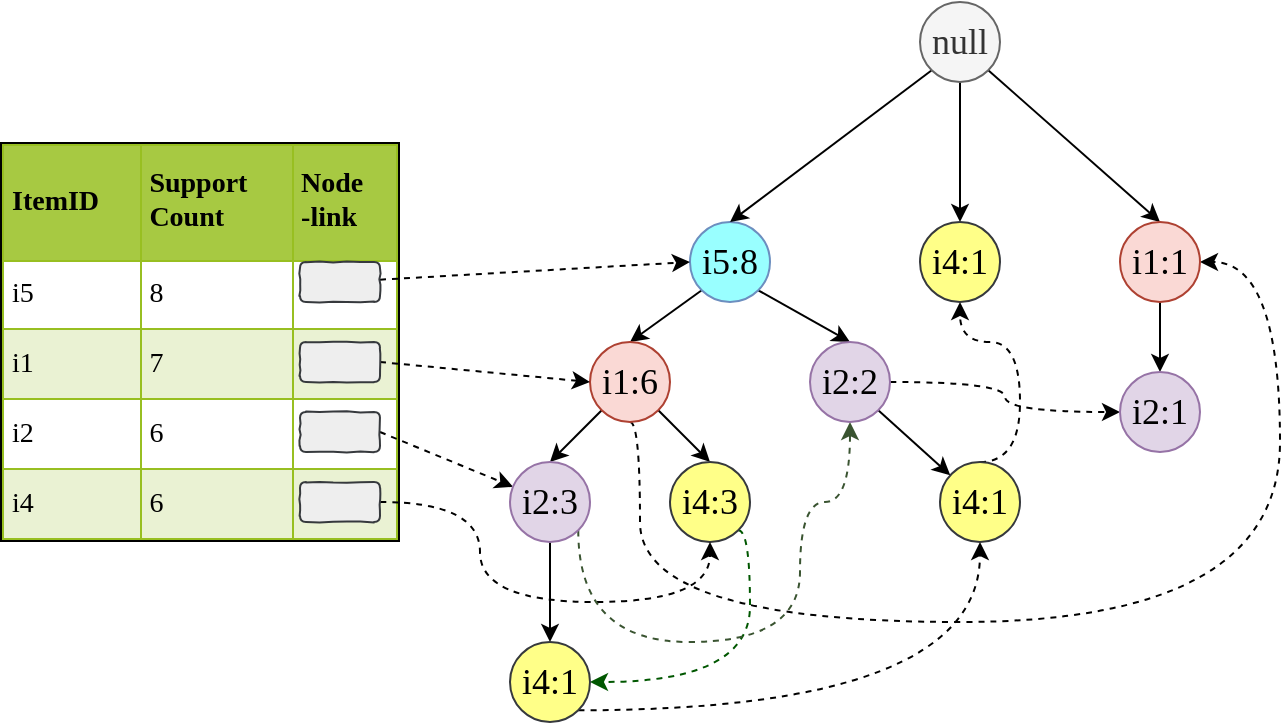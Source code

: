 <mxfile version="10.7.1" type="device"><diagram id="cQt5-DaMh6fNWyJu6eq7" name="Page-1"><mxGraphModel dx="754" dy="435" grid="1" gridSize="10" guides="1" tooltips="1" connect="1" arrows="1" fold="1" page="1" pageScale="1" pageWidth="827" pageHeight="1169" background="#ffffff" math="0" shadow="0"><root><mxCell id="0"/><mxCell id="1" parent="0"/><mxCell id="q63nIXpK3n6Og9AXPbf9-4" value="" style="rounded=0;orthogonalLoop=1;jettySize=auto;html=1;fontFamily=Times New Roman;shadow=0;exitX=0;exitY=1;exitDx=0;exitDy=0;entryX=0.5;entryY=0;entryDx=0;entryDy=0;" parent="1" source="q63nIXpK3n6Og9AXPbf9-1" target="q63nIXpK3n6Og9AXPbf9-3" edge="1"><mxGeometry relative="1" as="geometry"><mxPoint x="395" y="160" as="sourcePoint"/></mxGeometry></mxCell><mxCell id="q63nIXpK3n6Og9AXPbf9-47" style="edgeStyle=none;rounded=0;orthogonalLoop=1;jettySize=auto;html=0;exitX=1;exitY=1;exitDx=0;exitDy=0;entryX=0.5;entryY=0;entryDx=0;entryDy=0;shadow=0;labelBackgroundColor=#FFF2CC;fontFamily=Times New Roman;fontSize=14;fontColor=#000000;" parent="1" source="q63nIXpK3n6Og9AXPbf9-1" target="q63nIXpK3n6Og9AXPbf9-46" edge="1"><mxGeometry relative="1" as="geometry"/></mxCell><mxCell id="q63nIXpK3n6Og9AXPbf9-1" value="&lt;font style=&quot;font-size: 18px&quot;&gt;i5:8&lt;/font&gt;" style="ellipse;whiteSpace=wrap;html=1;aspect=fixed;fillColor=#99FFFF;strokeColor=#6c8ebf;fontFamily=Times New Roman;shadow=0;" parent="1" vertex="1"><mxGeometry x="425" y="120" width="40" height="40" as="geometry"/></mxCell><mxCell id="q63nIXpK3n6Og9AXPbf9-6" style="rounded=0;orthogonalLoop=1;jettySize=auto;html=1;exitX=1;exitY=1;exitDx=0;exitDy=0;entryX=0.5;entryY=0;entryDx=0;entryDy=0;fontFamily=Times New Roman;shadow=0;" parent="1" source="q63nIXpK3n6Og9AXPbf9-3" target="q63nIXpK3n6Og9AXPbf9-5" edge="1"><mxGeometry relative="1" as="geometry"/></mxCell><mxCell id="q63nIXpK3n6Og9AXPbf9-36" style="rounded=0;orthogonalLoop=1;jettySize=auto;html=0;exitX=0;exitY=1;exitDx=0;exitDy=0;entryX=0.5;entryY=0;entryDx=0;entryDy=0;labelBackgroundColor=#FFF2CC;fontFamily=Times New Roman;fontSize=14;fontColor=#000000;shadow=0;" parent="1" source="q63nIXpK3n6Og9AXPbf9-3" target="q63nIXpK3n6Og9AXPbf9-30" edge="1"><mxGeometry relative="1" as="geometry"/></mxCell><mxCell id="ldUY-GPdiplbzygdizm5-1" style="edgeStyle=orthogonalEdgeStyle;rounded=0;orthogonalLoop=1;jettySize=auto;html=1;exitX=0.5;exitY=1;exitDx=0;exitDy=0;entryX=1;entryY=0.5;entryDx=0;entryDy=0;dashed=1;curved=1;" edge="1" parent="1" source="q63nIXpK3n6Og9AXPbf9-3" target="q63nIXpK3n6Og9AXPbf9-58"><mxGeometry relative="1" as="geometry"><Array as="points"><mxPoint x="400" y="220"/><mxPoint x="400" y="320"/><mxPoint x="720" y="320"/><mxPoint x="720" y="140"/></Array></mxGeometry></mxCell><mxCell id="q63nIXpK3n6Og9AXPbf9-3" value="&lt;font style=&quot;font-size: 18px&quot;&gt;i1:6&lt;/font&gt;" style="ellipse;whiteSpace=wrap;html=1;aspect=fixed;fillColor=#fad9d5;strokeColor=#ae4132;fontFamily=Times New Roman;shadow=0;" parent="1" vertex="1"><mxGeometry x="375" y="180" width="40" height="40" as="geometry"/></mxCell><mxCell id="q63nIXpK3n6Og9AXPbf9-9" style="rounded=0;orthogonalLoop=1;jettySize=auto;html=1;exitX=0;exitY=1;exitDx=0;exitDy=0;entryX=0.5;entryY=0;entryDx=0;entryDy=0;fontFamily=Times New Roman;shadow=0;" parent="1" source="q63nIXpK3n6Og9AXPbf9-2" target="q63nIXpK3n6Og9AXPbf9-1" edge="1"><mxGeometry relative="1" as="geometry"/></mxCell><mxCell id="q63nIXpK3n6Og9AXPbf9-54" style="rounded=0;orthogonalLoop=1;jettySize=auto;html=0;exitX=0.5;exitY=1;exitDx=0;exitDy=0;entryX=0.5;entryY=0;entryDx=0;entryDy=0;shadow=0;labelBackgroundColor=#FFF2CC;strokeWidth=1;fontFamily=Times New Roman;fontSize=14;fontColor=#000000;" parent="1" source="q63nIXpK3n6Og9AXPbf9-2" target="q63nIXpK3n6Og9AXPbf9-53" edge="1"><mxGeometry relative="1" as="geometry"/></mxCell><mxCell id="q63nIXpK3n6Og9AXPbf9-59" style="rounded=0;orthogonalLoop=1;jettySize=auto;html=0;exitX=1;exitY=1;exitDx=0;exitDy=0;shadow=0;labelBackgroundColor=#FFF2CC;strokeWidth=1;fontFamily=Times New Roman;fontSize=14;fontColor=#000000;entryX=0.5;entryY=0;entryDx=0;entryDy=0;" parent="1" source="q63nIXpK3n6Og9AXPbf9-2" target="q63nIXpK3n6Og9AXPbf9-58" edge="1"><mxGeometry relative="1" as="geometry"/></mxCell><mxCell id="q63nIXpK3n6Og9AXPbf9-2" value="&lt;span style=&quot;font-size: 18px&quot;&gt;null&lt;/span&gt;" style="ellipse;whiteSpace=wrap;html=1;aspect=fixed;fillColor=#f5f5f5;strokeColor=#666666;fontColor=#333333;fontFamily=Times New Roman;shadow=0;" parent="1" vertex="1"><mxGeometry x="540" y="10" width="40" height="40" as="geometry"/></mxCell><mxCell id="q63nIXpK3n6Og9AXPbf9-42" style="edgeStyle=orthogonalEdgeStyle;rounded=0;orthogonalLoop=1;jettySize=auto;html=0;exitX=1;exitY=1;exitDx=0;exitDy=0;entryX=1;entryY=0.5;entryDx=0;entryDy=0;labelBackgroundColor=#FFF2CC;fontFamily=Times New Roman;fontSize=14;fontColor=#000000;fillColor=#008a00;strokeColor=#005700;dashed=1;curved=1;shadow=0;" parent="1" source="q63nIXpK3n6Og9AXPbf9-5" target="q63nIXpK3n6Og9AXPbf9-38" edge="1"><mxGeometry relative="1" as="geometry"><Array as="points"><mxPoint x="455" y="274"/><mxPoint x="455" y="350"/></Array></mxGeometry></mxCell><mxCell id="q63nIXpK3n6Og9AXPbf9-5" value="&lt;font style=&quot;font-size: 18px&quot;&gt;i4:3&lt;/font&gt;" style="ellipse;whiteSpace=wrap;html=1;aspect=fixed;fillColor=#ffff88;strokeColor=#36393d;fontFamily=Times New Roman;shadow=0;" parent="1" vertex="1"><mxGeometry x="415" y="240" width="40" height="40" as="geometry"/></mxCell><mxCell id="q63nIXpK3n6Og9AXPbf9-11" value="&lt;table border=&quot;1&quot; width=&quot;100%&quot; cellpadding=&quot;4&quot; style=&quot;width: 100%; height: 100%; border-collapse: collapse; font-size: 14px;&quot;&gt;&lt;tbody style=&quot;font-size: 14px;&quot;&gt;&lt;tr style=&quot;background-color: rgb(167, 201, 66); border: 1px solid rgb(152, 191, 33); font-size: 14px;&quot;&gt;&lt;th align=&quot;left&quot; style=&quot;font-size: 14px;&quot;&gt;ItemID&lt;/th&gt;&lt;th align=&quot;left&quot; style=&quot;font-size: 14px;&quot;&gt;Support &lt;br style=&quot;font-size: 14px;&quot;&gt;Count&lt;/th&gt;&lt;th align=&quot;left&quot; style=&quot;font-size: 14px;&quot;&gt;Node&lt;br style=&quot;font-size: 14px;&quot;&gt;-link&lt;/th&gt;&lt;/tr&gt;&lt;tr style=&quot;border: 1px solid rgb(152, 191, 33); font-size: 14px;&quot;&gt;&lt;td style=&quot;font-size: 14px;&quot;&gt;i5&lt;/td&gt;&lt;td style=&quot;font-size: 14px;&quot;&gt;8&lt;/td&gt;&lt;td style=&quot;font-size: 14px;&quot;&gt;&lt;br style=&quot;font-size: 14px;&quot;&gt;&lt;/td&gt;&lt;/tr&gt;&lt;tr style=&quot;background-color: rgb(234, 242, 211); border: 1px solid rgb(152, 191, 33); font-size: 14px;&quot;&gt;&lt;td style=&quot;font-size: 14px;&quot;&gt;i1&lt;/td&gt;&lt;td style=&quot;font-size: 14px;&quot;&gt;7&lt;/td&gt;&lt;td style=&quot;font-size: 14px;&quot;&gt;&lt;/td&gt;&lt;/tr&gt;&lt;tr style=&quot;border: 1px solid rgb(152, 191, 33); font-size: 14px;&quot;&gt;&lt;td style=&quot;font-size: 14px;&quot;&gt;i2&lt;/td&gt;&lt;td style=&quot;font-size: 14px;&quot;&gt;6&lt;/td&gt;&lt;td style=&quot;font-size: 14px;&quot;&gt;&lt;br style=&quot;font-size: 14px;&quot;&gt;&lt;/td&gt;&lt;/tr&gt;&lt;tr style=&quot;background-color: rgb(234, 242, 211); border: 1px solid rgb(152, 191, 33); font-size: 14px;&quot;&gt;&lt;td style=&quot;font-size: 14px;&quot;&gt;i4&lt;/td&gt;&lt;td style=&quot;font-size: 14px;&quot;&gt;6&lt;/td&gt;&lt;td style=&quot;font-size: 14px;&quot;&gt;&lt;br style=&quot;font-size: 14px;&quot;&gt;&lt;/td&gt;&lt;/tr&gt;&lt;/tbody&gt;&lt;/table&gt;" style="text;html=1;overflow=fill;rounded=1;flipV=1;flipH=1;shadow=0;comic=0;glass=1;fontColor=#000000;labelBorderColor=#000000;fontFamily=Lucida Console;fontSize=14;" parent="1" vertex="1"><mxGeometry x="80" y="80" width="200" height="200" as="geometry"/></mxCell><mxCell id="q63nIXpK3n6Og9AXPbf9-12" style="edgeStyle=none;rounded=0;orthogonalLoop=1;jettySize=auto;html=1;exitX=1;exitY=0.5;exitDx=0;exitDy=0;fontColor=#000000;labelBorderColor=#000000;fontFamily=Lucida Console;fontSize=14;shadow=0;" parent="1" source="q63nIXpK3n6Og9AXPbf9-11" target="q63nIXpK3n6Og9AXPbf9-11" edge="1"><mxGeometry relative="1" as="geometry"/></mxCell><mxCell id="q63nIXpK3n6Og9AXPbf9-27" value="" style="edgeStyle=none;rounded=0;orthogonalLoop=1;jettySize=auto;html=0;labelBackgroundColor=#FFF2CC;fontFamily=Times New Roman;fontSize=14;fontColor=#000000;entryX=0;entryY=0.5;entryDx=0;entryDy=0;dashed=1;shadow=0;" parent="1" source="q63nIXpK3n6Og9AXPbf9-22" target="q63nIXpK3n6Og9AXPbf9-1" edge="1"><mxGeometry relative="1" as="geometry"><mxPoint x="350" y="150" as="targetPoint"/></mxGeometry></mxCell><mxCell id="q63nIXpK3n6Og9AXPbf9-22" value="" style="rounded=1;whiteSpace=wrap;html=1;shadow=0;glass=0;comic=1;labelBackgroundColor=#FFF2CC;fontFamily=Times New Roman;fontSize=14;fillColor=#eeeeee;strokeColor=#36393d;" parent="1" vertex="1"><mxGeometry x="230" y="140" width="40" height="20" as="geometry"/></mxCell><mxCell id="q63nIXpK3n6Og9AXPbf9-28" style="edgeStyle=none;rounded=0;orthogonalLoop=1;jettySize=auto;html=0;exitX=1;exitY=0.5;exitDx=0;exitDy=0;entryX=0;entryY=0.5;entryDx=0;entryDy=0;dashed=1;labelBackgroundColor=#FFF2CC;fontFamily=Times New Roman;fontSize=14;fontColor=#000000;shadow=0;" parent="1" source="q63nIXpK3n6Og9AXPbf9-23" target="q63nIXpK3n6Og9AXPbf9-3" edge="1"><mxGeometry relative="1" as="geometry"/></mxCell><mxCell id="q63nIXpK3n6Og9AXPbf9-23" value="" style="rounded=1;whiteSpace=wrap;html=1;shadow=0;glass=0;comic=1;labelBackgroundColor=#FFF2CC;fontFamily=Times New Roman;fontSize=14;fillColor=#eeeeee;strokeColor=#36393d;" parent="1" vertex="1"><mxGeometry x="230" y="180" width="40" height="20" as="geometry"/></mxCell><mxCell id="q63nIXpK3n6Og9AXPbf9-35" style="edgeStyle=orthogonalEdgeStyle;curved=1;rounded=0;orthogonalLoop=1;jettySize=auto;html=0;exitX=1;exitY=0.5;exitDx=0;exitDy=0;dashed=1;labelBackgroundColor=#FFF2CC;fontFamily=Times New Roman;fontSize=14;fontColor=#000000;shadow=0;" parent="1" source="q63nIXpK3n6Og9AXPbf9-24" target="q63nIXpK3n6Og9AXPbf9-5" edge="1"><mxGeometry relative="1" as="geometry"><Array as="points"><mxPoint x="320" y="260"/><mxPoint x="320" y="310"/><mxPoint x="435" y="310"/></Array></mxGeometry></mxCell><mxCell id="q63nIXpK3n6Og9AXPbf9-24" value="" style="rounded=1;whiteSpace=wrap;html=1;shadow=0;glass=0;comic=1;labelBackgroundColor=#FFF2CC;fontFamily=Times New Roman;fontSize=14;fillColor=#eeeeee;strokeColor=#36393d;" parent="1" vertex="1"><mxGeometry x="230" y="250" width="40" height="20" as="geometry"/></mxCell><mxCell id="q63nIXpK3n6Og9AXPbf9-37" style="edgeStyle=none;rounded=0;orthogonalLoop=1;jettySize=auto;html=0;exitX=1;exitY=0.5;exitDx=0;exitDy=0;labelBackgroundColor=#FFF2CC;fontFamily=Times New Roman;fontSize=14;fontColor=#000000;dashed=1;shadow=0;" parent="1" source="q63nIXpK3n6Og9AXPbf9-25" target="q63nIXpK3n6Og9AXPbf9-30" edge="1"><mxGeometry relative="1" as="geometry"/></mxCell><mxCell id="q63nIXpK3n6Og9AXPbf9-25" value="" style="rounded=1;whiteSpace=wrap;html=1;shadow=0;glass=0;comic=1;labelBackgroundColor=#FFF2CC;fontFamily=Times New Roman;fontSize=14;fillColor=#eeeeee;strokeColor=#36393d;" parent="1" vertex="1"><mxGeometry x="230" y="215" width="40" height="20" as="geometry"/></mxCell><mxCell id="q63nIXpK3n6Og9AXPbf9-41" style="edgeStyle=none;rounded=0;orthogonalLoop=1;jettySize=auto;html=0;exitX=0.5;exitY=1;exitDx=0;exitDy=0;entryX=0.5;entryY=0;entryDx=0;entryDy=0;labelBackgroundColor=#FFF2CC;fontFamily=Times New Roman;fontSize=14;fontColor=#000000;shadow=0;" parent="1" source="q63nIXpK3n6Og9AXPbf9-30" target="q63nIXpK3n6Og9AXPbf9-38" edge="1"><mxGeometry relative="1" as="geometry"/></mxCell><mxCell id="q63nIXpK3n6Og9AXPbf9-49" style="edgeStyle=orthogonalEdgeStyle;curved=1;rounded=0;orthogonalLoop=1;jettySize=auto;html=0;exitX=1;exitY=1;exitDx=0;exitDy=0;entryX=0.5;entryY=1;entryDx=0;entryDy=0;shadow=0;dashed=1;labelBackgroundColor=#FFF2CC;fontFamily=Times New Roman;fontSize=14;fontColor=#000000;fillColor=#6d8764;strokeColor=#3A5431;" parent="1" source="q63nIXpK3n6Og9AXPbf9-30" target="q63nIXpK3n6Og9AXPbf9-46" edge="1"><mxGeometry relative="1" as="geometry"><Array as="points"><mxPoint x="369" y="330"/><mxPoint x="480" y="330"/><mxPoint x="480" y="260"/><mxPoint x="505" y="260"/></Array></mxGeometry></mxCell><mxCell id="q63nIXpK3n6Og9AXPbf9-30" value="&lt;font style=&quot;font-size: 18px&quot;&gt;i2:3&lt;/font&gt;" style="ellipse;whiteSpace=wrap;html=1;aspect=fixed;fillColor=#e1d5e7;strokeColor=#9673a6;fontFamily=Times New Roman;shadow=0;" parent="1" vertex="1"><mxGeometry x="335" y="240" width="40" height="40" as="geometry"/></mxCell><mxCell id="q63nIXpK3n6Og9AXPbf9-64" style="edgeStyle=orthogonalEdgeStyle;curved=1;rounded=0;orthogonalLoop=1;jettySize=auto;html=0;exitX=1;exitY=1;exitDx=0;exitDy=0;entryX=0.5;entryY=1;entryDx=0;entryDy=0;shadow=0;dashed=1;labelBackgroundColor=#FFF2CC;strokeWidth=1;fontFamily=Times New Roman;fontSize=14;fontColor=#000000;" parent="1" source="q63nIXpK3n6Og9AXPbf9-38" target="q63nIXpK3n6Og9AXPbf9-50" edge="1"><mxGeometry relative="1" as="geometry"/></mxCell><mxCell id="q63nIXpK3n6Og9AXPbf9-38" value="&lt;font style=&quot;font-size: 18px&quot;&gt;i4:1&lt;/font&gt;" style="ellipse;whiteSpace=wrap;html=1;aspect=fixed;fillColor=#ffff88;strokeColor=#36393d;fontFamily=Times New Roman;shadow=0;" parent="1" vertex="1"><mxGeometry x="335" y="330" width="40" height="40" as="geometry"/></mxCell><mxCell id="q63nIXpK3n6Og9AXPbf9-51" style="rounded=0;orthogonalLoop=1;jettySize=auto;html=0;shadow=0;labelBackgroundColor=#FFF2CC;strokeWidth=1;fontFamily=Times New Roman;fontSize=14;fontColor=#000000;exitX=1;exitY=1;exitDx=0;exitDy=0;" parent="1" source="q63nIXpK3n6Og9AXPbf9-46" target="q63nIXpK3n6Og9AXPbf9-50" edge="1"><mxGeometry relative="1" as="geometry"><mxPoint x="527" y="213" as="sourcePoint"/></mxGeometry></mxCell><mxCell id="q63nIXpK3n6Og9AXPbf9-63" style="edgeStyle=orthogonalEdgeStyle;rounded=0;orthogonalLoop=1;jettySize=auto;html=0;exitX=1;exitY=0.5;exitDx=0;exitDy=0;entryX=0;entryY=0.5;entryDx=0;entryDy=0;shadow=0;labelBackgroundColor=#FFF2CC;strokeWidth=1;fontFamily=Times New Roman;fontSize=14;fontColor=#000000;curved=1;dashed=1;" parent="1" source="q63nIXpK3n6Og9AXPbf9-46" target="q63nIXpK3n6Og9AXPbf9-61" edge="1"><mxGeometry relative="1" as="geometry"/></mxCell><mxCell id="q63nIXpK3n6Og9AXPbf9-46" value="&lt;font style=&quot;font-size: 18px&quot;&gt;i2:2&lt;/font&gt;" style="ellipse;whiteSpace=wrap;html=1;aspect=fixed;fillColor=#e1d5e7;strokeColor=#9673a6;fontFamily=Times New Roman;shadow=0;" parent="1" vertex="1"><mxGeometry x="485" y="180" width="40" height="40" as="geometry"/></mxCell><mxCell id="q63nIXpK3n6Og9AXPbf9-60" style="edgeStyle=orthogonalEdgeStyle;rounded=0;orthogonalLoop=1;jettySize=auto;html=0;exitX=0.5;exitY=0;exitDx=0;exitDy=0;entryX=0.5;entryY=1;entryDx=0;entryDy=0;shadow=0;labelBackgroundColor=#FFF2CC;strokeWidth=1;fontFamily=Times New Roman;fontSize=14;fontColor=#000000;curved=1;dashed=1;" parent="1" source="q63nIXpK3n6Og9AXPbf9-50" target="q63nIXpK3n6Og9AXPbf9-53" edge="1"><mxGeometry relative="1" as="geometry"><Array as="points"><mxPoint x="590" y="240"/><mxPoint x="590" y="180"/><mxPoint x="560" y="180"/></Array></mxGeometry></mxCell><mxCell id="q63nIXpK3n6Og9AXPbf9-50" value="&lt;font style=&quot;font-size: 18px&quot;&gt;i4:1&lt;/font&gt;" style="ellipse;whiteSpace=wrap;html=1;aspect=fixed;fillColor=#ffff88;strokeColor=#36393d;fontFamily=Times New Roman;shadow=0;" parent="1" vertex="1"><mxGeometry x="550" y="240" width="40" height="40" as="geometry"/></mxCell><mxCell id="q63nIXpK3n6Og9AXPbf9-53" value="&lt;font style=&quot;font-size: 18px&quot;&gt;i4:1&lt;/font&gt;" style="ellipse;whiteSpace=wrap;html=1;aspect=fixed;fillColor=#ffff88;strokeColor=#36393d;fontFamily=Times New Roman;shadow=0;" parent="1" vertex="1"><mxGeometry x="540" y="120" width="40" height="40" as="geometry"/></mxCell><mxCell id="q63nIXpK3n6Og9AXPbf9-62" style="rounded=0;orthogonalLoop=1;jettySize=auto;html=0;exitX=0.5;exitY=1;exitDx=0;exitDy=0;shadow=0;labelBackgroundColor=#FFF2CC;strokeWidth=1;fontFamily=Times New Roman;fontSize=14;fontColor=#000000;" parent="1" source="q63nIXpK3n6Og9AXPbf9-58" target="q63nIXpK3n6Og9AXPbf9-61" edge="1"><mxGeometry relative="1" as="geometry"/></mxCell><mxCell id="q63nIXpK3n6Og9AXPbf9-58" value="&lt;font style=&quot;font-size: 18px&quot;&gt;i1:1&lt;/font&gt;" style="ellipse;whiteSpace=wrap;html=1;aspect=fixed;fillColor=#fad9d5;strokeColor=#ae4132;fontFamily=Times New Roman;shadow=0;" parent="1" vertex="1"><mxGeometry x="640" y="120" width="40" height="40" as="geometry"/></mxCell><mxCell id="q63nIXpK3n6Og9AXPbf9-61" value="&lt;font style=&quot;font-size: 18px&quot;&gt;i2:1&lt;/font&gt;" style="ellipse;whiteSpace=wrap;html=1;aspect=fixed;fillColor=#e1d5e7;strokeColor=#9673a6;fontFamily=Times New Roman;shadow=0;" parent="1" vertex="1"><mxGeometry x="640" y="195" width="40" height="40" as="geometry"/></mxCell></root></mxGraphModel></diagram></mxfile>
